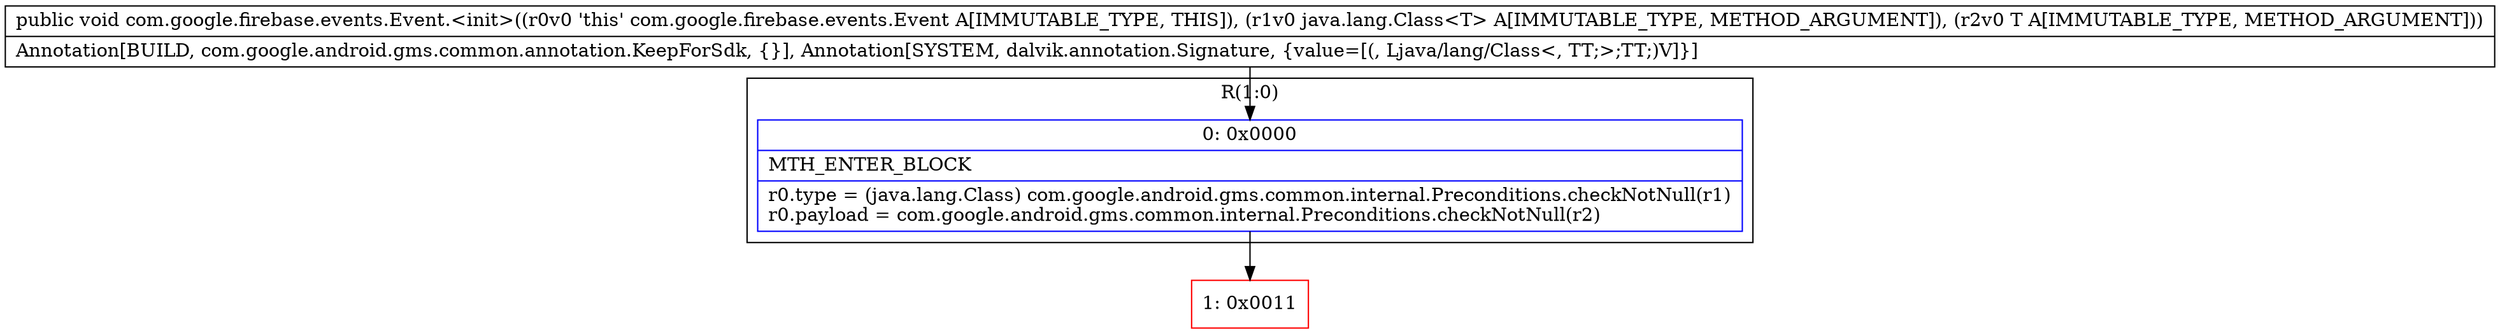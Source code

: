 digraph "CFG forcom.google.firebase.events.Event.\<init\>(Ljava\/lang\/Class;Ljava\/lang\/Object;)V" {
subgraph cluster_Region_878255039 {
label = "R(1:0)";
node [shape=record,color=blue];
Node_0 [shape=record,label="{0\:\ 0x0000|MTH_ENTER_BLOCK\l|r0.type = (java.lang.Class) com.google.android.gms.common.internal.Preconditions.checkNotNull(r1)\lr0.payload = com.google.android.gms.common.internal.Preconditions.checkNotNull(r2)\l}"];
}
Node_1 [shape=record,color=red,label="{1\:\ 0x0011}"];
MethodNode[shape=record,label="{public void com.google.firebase.events.Event.\<init\>((r0v0 'this' com.google.firebase.events.Event A[IMMUTABLE_TYPE, THIS]), (r1v0 java.lang.Class\<T\> A[IMMUTABLE_TYPE, METHOD_ARGUMENT]), (r2v0 T A[IMMUTABLE_TYPE, METHOD_ARGUMENT]))  | Annotation[BUILD, com.google.android.gms.common.annotation.KeepForSdk, \{\}], Annotation[SYSTEM, dalvik.annotation.Signature, \{value=[(, Ljava\/lang\/Class\<, TT;\>;TT;)V]\}]\l}"];
MethodNode -> Node_0;
Node_0 -> Node_1;
}

